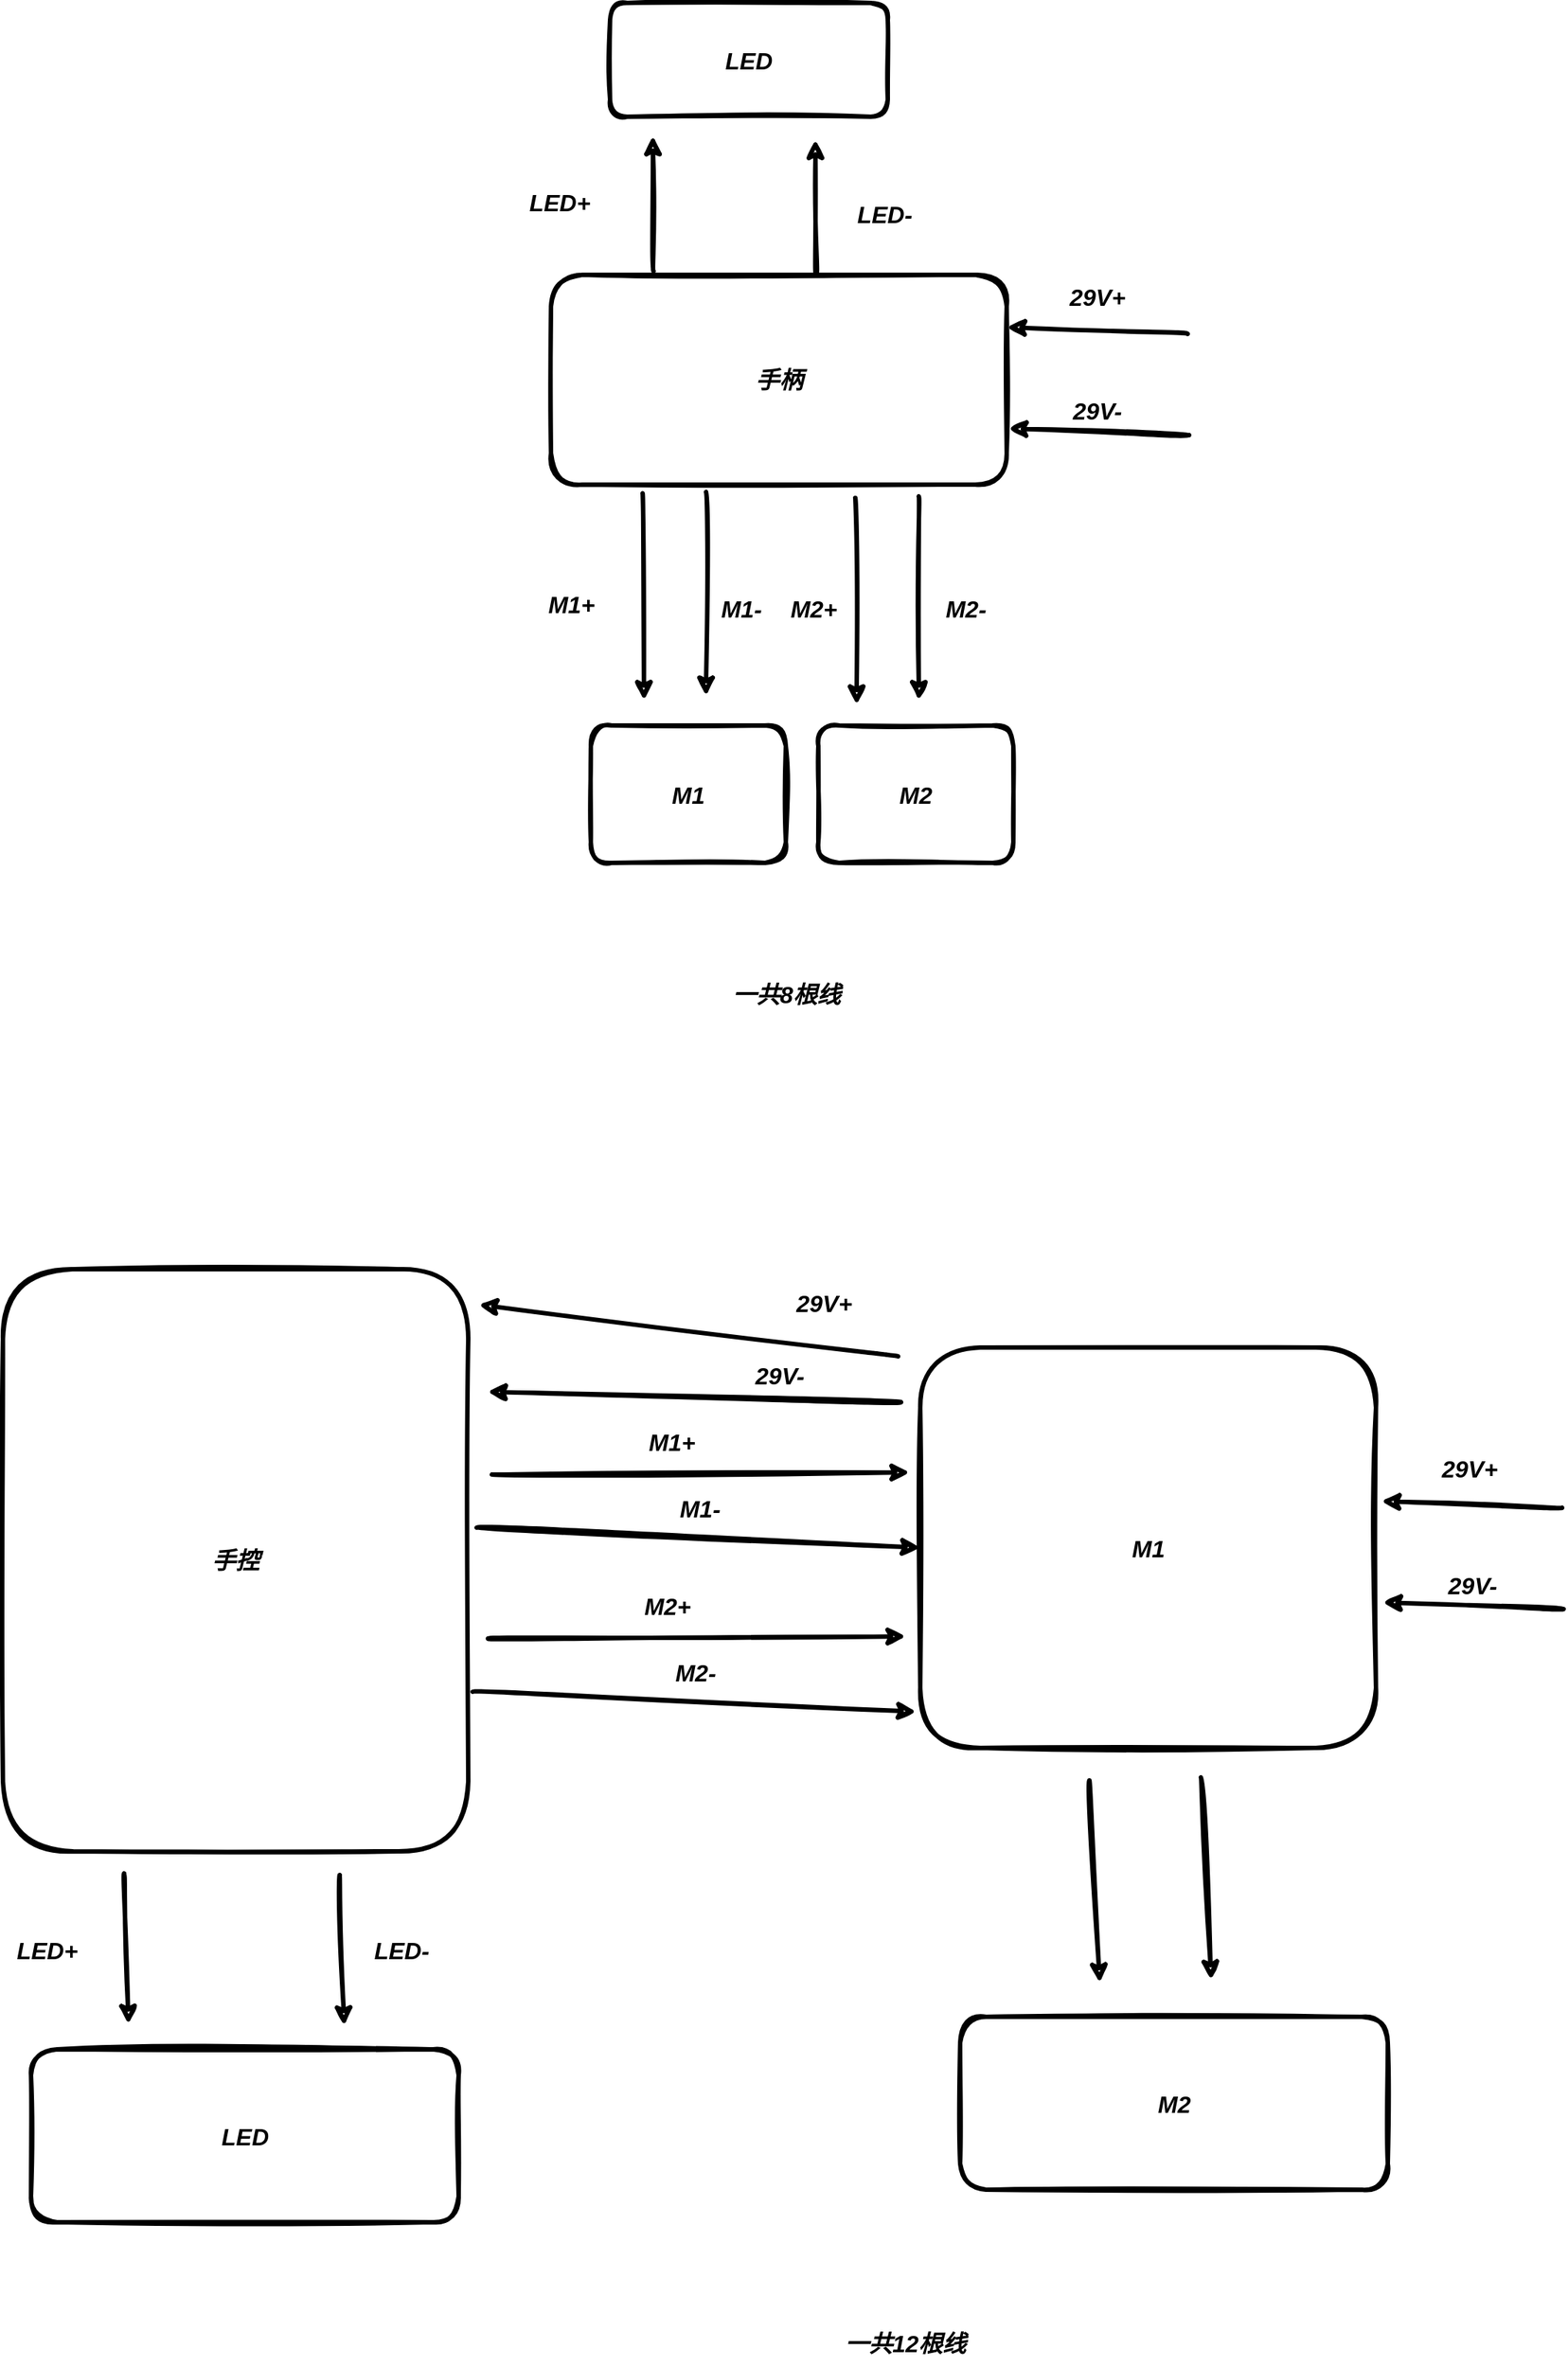 <mxfile version="17.4.2" type="device"><diagram id="FfuwKJNRO_GeQYmqOmrr" name="第 1 页"><mxGraphModel dx="2990" dy="618" grid="0" gridSize="10" guides="1" tooltips="1" connect="1" arrows="1" fold="1" page="0" pageScale="1" pageWidth="827" pageHeight="1169" math="0" shadow="0"><root><mxCell id="0"/><mxCell id="1" parent="0"/><mxCell id="0Tn6SAfzo_3BDmcxsgc4-29" value="&lt;b&gt;&lt;i&gt;&lt;font style=&quot;font-size: 16px&quot;&gt;手柄&lt;/font&gt;&lt;/i&gt;&lt;/b&gt;" style="rounded=1;whiteSpace=wrap;html=1;sketch=1;strokeWidth=3;" parent="1" vertex="1"><mxGeometry x="-435" y="755" width="308.5" height="142" as="geometry"/></mxCell><mxCell id="v1YZXdBBnpaXCtZdIaiw-3" value="" style="endArrow=classic;html=1;rounded=1;entryX=1;entryY=0.25;entryDx=0;entryDy=0;strokeWidth=3;sketch=1;curved=1;" parent="1" target="0Tn6SAfzo_3BDmcxsgc4-29" edge="1"><mxGeometry width="50" height="50" relative="1" as="geometry"><mxPoint x="-4" y="795" as="sourcePoint"/><mxPoint x="-128" y="855" as="targetPoint"/></mxGeometry></mxCell><mxCell id="v1YZXdBBnpaXCtZdIaiw-5" value="" style="endArrow=classic;html=1;rounded=1;entryX=1;entryY=0.25;entryDx=0;entryDy=0;strokeWidth=3;sketch=1;curved=1;" parent="1" edge="1"><mxGeometry width="50" height="50" relative="1" as="geometry"><mxPoint x="-3" y="863.5" as="sourcePoint"/><mxPoint x="-125.5" y="859" as="targetPoint"/></mxGeometry></mxCell><mxCell id="v1YZXdBBnpaXCtZdIaiw-6" value="&lt;font style=&quot;font-size: 16px&quot;&gt;&lt;b&gt;&lt;i&gt;29V+&lt;/i&gt;&lt;/b&gt;&lt;/font&gt;" style="text;html=1;strokeColor=none;fillColor=none;align=center;verticalAlign=middle;whiteSpace=wrap;rounded=0;sketch=1;" parent="1" vertex="1"><mxGeometry x="-95" y="755" width="60" height="30" as="geometry"/></mxCell><mxCell id="v1YZXdBBnpaXCtZdIaiw-7" value="&lt;font style=&quot;font-size: 16px&quot;&gt;&lt;b&gt;&lt;i&gt;29V-&lt;/i&gt;&lt;/b&gt;&lt;/font&gt;" style="text;html=1;strokeColor=none;fillColor=none;align=center;verticalAlign=middle;whiteSpace=wrap;rounded=0;sketch=1;" parent="1" vertex="1"><mxGeometry x="-95" y="832" width="60" height="30" as="geometry"/></mxCell><mxCell id="v1YZXdBBnpaXCtZdIaiw-8" value="" style="endArrow=classic;html=1;rounded=1;strokeWidth=3;sketch=1;curved=1;exitX=0.225;exitY=-0.018;exitDx=0;exitDy=0;exitPerimeter=0;" parent="1" source="0Tn6SAfzo_3BDmcxsgc4-29" edge="1"><mxGeometry width="50" height="50" relative="1" as="geometry"><mxPoint x="-367" y="640" as="sourcePoint"/><mxPoint x="-366" y="661" as="targetPoint"/></mxGeometry></mxCell><mxCell id="v1YZXdBBnpaXCtZdIaiw-9" value="" style="endArrow=classic;html=1;rounded=1;strokeWidth=3;sketch=1;curved=1;exitX=0.225;exitY=-0.018;exitDx=0;exitDy=0;exitPerimeter=0;" parent="1" edge="1"><mxGeometry width="50" height="50" relative="1" as="geometry"><mxPoint x="-255.588" y="755.004" as="sourcePoint"/><mxPoint x="-256" y="663.56" as="targetPoint"/></mxGeometry></mxCell><mxCell id="v1YZXdBBnpaXCtZdIaiw-10" value="&lt;b&gt;&lt;i&gt;LED+&lt;/i&gt;&lt;/b&gt;" style="text;html=1;strokeColor=none;fillColor=none;align=center;verticalAlign=middle;whiteSpace=wrap;rounded=0;sketch=1;fontSize=16;" parent="1" vertex="1"><mxGeometry x="-459" y="691" width="60" height="30" as="geometry"/></mxCell><mxCell id="v1YZXdBBnpaXCtZdIaiw-11" value="&lt;b&gt;&lt;i&gt;LED-&lt;/i&gt;&lt;/b&gt;" style="text;html=1;strokeColor=none;fillColor=none;align=center;verticalAlign=middle;whiteSpace=wrap;rounded=0;sketch=1;fontSize=16;" parent="1" vertex="1"><mxGeometry x="-239" y="699" width="60" height="30" as="geometry"/></mxCell><mxCell id="v1YZXdBBnpaXCtZdIaiw-12" value="" style="endArrow=classic;html=1;rounded=1;strokeWidth=3;sketch=1;curved=1;" parent="1" edge="1"><mxGeometry width="50" height="50" relative="1" as="geometry"><mxPoint x="-330" y="902" as="sourcePoint"/><mxPoint x="-330" y="1040" as="targetPoint"/></mxGeometry></mxCell><mxCell id="v1YZXdBBnpaXCtZdIaiw-13" value="" style="endArrow=classic;html=1;rounded=1;strokeWidth=3;sketch=1;curved=1;exitX=0.201;exitY=1.042;exitDx=0;exitDy=0;exitPerimeter=0;" parent="1" source="0Tn6SAfzo_3BDmcxsgc4-29" edge="1"><mxGeometry width="50" height="50" relative="1" as="geometry"><mxPoint x="-437.5" y="857.5" as="sourcePoint"/><mxPoint x="-372" y="1043" as="targetPoint"/></mxGeometry></mxCell><mxCell id="v1YZXdBBnpaXCtZdIaiw-14" value="&lt;b&gt;&lt;i&gt;M1+&lt;/i&gt;&lt;/b&gt;" style="text;html=1;strokeColor=none;fillColor=none;align=center;verticalAlign=middle;whiteSpace=wrap;rounded=0;sketch=1;fontSize=16;" parent="1" vertex="1"><mxGeometry x="-451" y="963" width="60" height="30" as="geometry"/></mxCell><mxCell id="v1YZXdBBnpaXCtZdIaiw-15" value="&lt;b&gt;&lt;i&gt;M1-&lt;/i&gt;&lt;/b&gt;" style="text;html=1;strokeColor=none;fillColor=none;align=center;verticalAlign=middle;whiteSpace=wrap;rounded=0;sketch=1;fontSize=16;" parent="1" vertex="1"><mxGeometry x="-336" y="966" width="60" height="30" as="geometry"/></mxCell><mxCell id="v1YZXdBBnpaXCtZdIaiw-16" value="" style="endArrow=classic;html=1;rounded=1;strokeWidth=3;sketch=1;curved=1;" parent="1" edge="1"><mxGeometry width="50" height="50" relative="1" as="geometry"><mxPoint x="-186" y="905" as="sourcePoint"/><mxPoint x="-186" y="1043" as="targetPoint"/></mxGeometry></mxCell><mxCell id="v1YZXdBBnpaXCtZdIaiw-17" value="" style="endArrow=classic;html=1;rounded=1;strokeWidth=3;sketch=1;curved=1;exitX=0.201;exitY=1.042;exitDx=0;exitDy=0;exitPerimeter=0;" parent="1" edge="1"><mxGeometry width="50" height="50" relative="1" as="geometry"><mxPoint x="-228.992" y="905.964" as="sourcePoint"/><mxPoint x="-228" y="1046" as="targetPoint"/></mxGeometry></mxCell><mxCell id="v1YZXdBBnpaXCtZdIaiw-18" value="&lt;b&gt;&lt;i&gt;M2+&lt;/i&gt;&lt;/b&gt;" style="text;html=1;strokeColor=none;fillColor=none;align=center;verticalAlign=middle;whiteSpace=wrap;rounded=0;sketch=1;fontSize=16;" parent="1" vertex="1"><mxGeometry x="-287" y="966" width="60" height="30" as="geometry"/></mxCell><mxCell id="v1YZXdBBnpaXCtZdIaiw-19" value="&lt;b&gt;&lt;i&gt;M2-&lt;/i&gt;&lt;/b&gt;" style="text;html=1;strokeColor=none;fillColor=none;align=center;verticalAlign=middle;whiteSpace=wrap;rounded=0;sketch=1;fontSize=16;" parent="1" vertex="1"><mxGeometry x="-184" y="966" width="60" height="30" as="geometry"/></mxCell><mxCell id="v1YZXdBBnpaXCtZdIaiw-21" value="&lt;b&gt;&lt;i&gt;一共8根线&lt;/i&gt;&lt;/b&gt;" style="text;html=1;strokeColor=none;fillColor=none;align=center;verticalAlign=middle;whiteSpace=wrap;rounded=0;sketch=1;fontSize=16;" parent="1" vertex="1"><mxGeometry x="-351" y="1198" width="151" height="87" as="geometry"/></mxCell><mxCell id="v1YZXdBBnpaXCtZdIaiw-22" value="&lt;b&gt;&lt;i&gt;&lt;font style=&quot;font-size: 16px&quot;&gt;M1&lt;/font&gt;&lt;/i&gt;&lt;/b&gt;" style="rounded=1;whiteSpace=wrap;html=1;sketch=1;strokeWidth=3;" parent="1" vertex="1"><mxGeometry x="-185" y="1481" width="308.5" height="271" as="geometry"/></mxCell><mxCell id="v1YZXdBBnpaXCtZdIaiw-24" value="" style="endArrow=classic;html=1;rounded=1;entryX=1;entryY=0.25;entryDx=0;entryDy=0;strokeWidth=3;sketch=1;curved=1;" parent="1" edge="1"><mxGeometry width="50" height="50" relative="1" as="geometry"><mxPoint x="249.5" y="1589.5" as="sourcePoint"/><mxPoint x="127.0" y="1585.0" as="targetPoint"/></mxGeometry></mxCell><mxCell id="v1YZXdBBnpaXCtZdIaiw-25" value="" style="endArrow=classic;html=1;rounded=1;entryX=1;entryY=0.25;entryDx=0;entryDy=0;strokeWidth=3;sketch=1;curved=1;" parent="1" edge="1"><mxGeometry width="50" height="50" relative="1" as="geometry"><mxPoint x="250.5" y="1658" as="sourcePoint"/><mxPoint x="128" y="1653.5" as="targetPoint"/></mxGeometry></mxCell><mxCell id="v1YZXdBBnpaXCtZdIaiw-26" value="&lt;font style=&quot;font-size: 16px&quot;&gt;&lt;b&gt;&lt;i&gt;29V-&lt;/i&gt;&lt;/b&gt;&lt;/font&gt;" style="text;html=1;strokeColor=none;fillColor=none;align=center;verticalAlign=middle;whiteSpace=wrap;rounded=0;sketch=1;" parent="1" vertex="1"><mxGeometry x="158.5" y="1626.5" width="60" height="30" as="geometry"/></mxCell><mxCell id="v1YZXdBBnpaXCtZdIaiw-28" value="&lt;font style=&quot;font-size: 16px&quot;&gt;&lt;b&gt;&lt;i&gt;29V+&lt;/i&gt;&lt;/b&gt;&lt;/font&gt;" style="text;html=1;strokeColor=none;fillColor=none;align=center;verticalAlign=middle;whiteSpace=wrap;rounded=0;sketch=1;" parent="1" vertex="1"><mxGeometry x="157" y="1548" width="60" height="30" as="geometry"/></mxCell><mxCell id="v1YZXdBBnpaXCtZdIaiw-31" value="&lt;b&gt;&lt;i&gt;&lt;font style=&quot;font-size: 16px&quot;&gt;手控&lt;/font&gt;&lt;/i&gt;&lt;/b&gt;" style="rounded=1;whiteSpace=wrap;html=1;sketch=1;strokeWidth=3;" parent="1" vertex="1"><mxGeometry x="-806" y="1428" width="315" height="394" as="geometry"/></mxCell><mxCell id="v1YZXdBBnpaXCtZdIaiw-32" value="" style="endArrow=classic;html=1;rounded=1;sketch=1;fontSize=16;strokeWidth=3;curved=1;" parent="1" edge="1"><mxGeometry width="50" height="50" relative="1" as="geometry"><mxPoint x="-198" y="1518" as="sourcePoint"/><mxPoint x="-478" y="1511" as="targetPoint"/></mxGeometry></mxCell><mxCell id="v1YZXdBBnpaXCtZdIaiw-33" value="" style="endArrow=classic;html=1;rounded=1;sketch=1;fontSize=16;strokeWidth=3;curved=1;" parent="1" edge="1"><mxGeometry width="50" height="50" relative="1" as="geometry"><mxPoint x="-200" y="1487" as="sourcePoint"/><mxPoint x="-484" y="1452" as="targetPoint"/></mxGeometry></mxCell><mxCell id="v1YZXdBBnpaXCtZdIaiw-34" value="&lt;font style=&quot;font-size: 16px&quot;&gt;&lt;b&gt;&lt;i&gt;29V+&lt;/i&gt;&lt;/b&gt;&lt;/font&gt;" style="text;html=1;strokeColor=none;fillColor=none;align=center;verticalAlign=middle;whiteSpace=wrap;rounded=0;sketch=1;" parent="1" vertex="1"><mxGeometry x="-280" y="1436" width="60" height="30" as="geometry"/></mxCell><mxCell id="v1YZXdBBnpaXCtZdIaiw-35" value="&lt;font style=&quot;font-size: 16px&quot;&gt;&lt;b&gt;&lt;i&gt;29V-&lt;/i&gt;&lt;/b&gt;&lt;/font&gt;" style="text;html=1;strokeColor=none;fillColor=none;align=center;verticalAlign=middle;whiteSpace=wrap;rounded=0;sketch=1;" parent="1" vertex="1"><mxGeometry x="-310" y="1485" width="60" height="30" as="geometry"/></mxCell><mxCell id="v1YZXdBBnpaXCtZdIaiw-36" value="" style="endArrow=classic;html=1;rounded=1;strokeWidth=3;sketch=1;curved=1;entryX=-0.023;entryY=0.312;entryDx=0;entryDy=0;entryPerimeter=0;" parent="1" target="v1YZXdBBnpaXCtZdIaiw-22" edge="1"><mxGeometry width="50" height="50" relative="1" as="geometry"><mxPoint x="-475" y="1567" as="sourcePoint"/><mxPoint x="-210" y="1588" as="targetPoint"/></mxGeometry></mxCell><mxCell id="v1YZXdBBnpaXCtZdIaiw-37" value="" style="endArrow=classic;html=1;rounded=1;strokeWidth=3;sketch=1;curved=1;exitX=1.018;exitY=0.444;exitDx=0;exitDy=0;exitPerimeter=0;entryX=0;entryY=0.5;entryDx=0;entryDy=0;" parent="1" source="v1YZXdBBnpaXCtZdIaiw-31" target="v1YZXdBBnpaXCtZdIaiw-22" edge="1"><mxGeometry width="50" height="50" relative="1" as="geometry"><mxPoint x="-426" y="1656.5" as="sourcePoint"/><mxPoint x="-193" y="1637" as="targetPoint"/></mxGeometry></mxCell><mxCell id="v1YZXdBBnpaXCtZdIaiw-38" value="&lt;b&gt;&lt;i&gt;M1+&lt;/i&gt;&lt;/b&gt;" style="text;html=1;strokeColor=none;fillColor=none;align=center;verticalAlign=middle;whiteSpace=wrap;rounded=0;sketch=1;fontSize=16;" parent="1" vertex="1"><mxGeometry x="-383" y="1530" width="60" height="30" as="geometry"/></mxCell><mxCell id="v1YZXdBBnpaXCtZdIaiw-41" value="&lt;b&gt;&lt;i&gt;M1-&lt;/i&gt;&lt;/b&gt;" style="text;html=1;strokeColor=none;fillColor=none;align=center;verticalAlign=middle;whiteSpace=wrap;rounded=0;sketch=1;fontSize=16;" parent="1" vertex="1"><mxGeometry x="-364" y="1575" width="60" height="30" as="geometry"/></mxCell><mxCell id="v1YZXdBBnpaXCtZdIaiw-44" value="" style="endArrow=classic;html=1;rounded=1;strokeWidth=3;sketch=1;curved=1;entryX=-0.023;entryY=0.312;entryDx=0;entryDy=0;entryPerimeter=0;" parent="1" edge="1"><mxGeometry width="50" height="50" relative="1" as="geometry"><mxPoint x="-477.67" y="1678" as="sourcePoint"/><mxPoint x="-194.765" y="1676.552" as="targetPoint"/></mxGeometry></mxCell><mxCell id="v1YZXdBBnpaXCtZdIaiw-45" value="" style="endArrow=classic;html=1;rounded=1;strokeWidth=3;sketch=1;curved=1;exitX=1.018;exitY=0.444;exitDx=0;exitDy=0;exitPerimeter=0;entryX=0;entryY=0.5;entryDx=0;entryDy=0;" parent="1" edge="1"><mxGeometry width="50" height="50" relative="1" as="geometry"><mxPoint x="-488.0" y="1713.936" as="sourcePoint"/><mxPoint x="-187.67" y="1727.5" as="targetPoint"/></mxGeometry></mxCell><mxCell id="v1YZXdBBnpaXCtZdIaiw-46" value="&lt;b&gt;&lt;i&gt;M2+&lt;/i&gt;&lt;/b&gt;" style="text;html=1;strokeColor=none;fillColor=none;align=center;verticalAlign=middle;whiteSpace=wrap;rounded=0;sketch=1;fontSize=16;" parent="1" vertex="1"><mxGeometry x="-385.67" y="1641" width="60" height="30" as="geometry"/></mxCell><mxCell id="v1YZXdBBnpaXCtZdIaiw-47" value="&lt;b&gt;&lt;i&gt;M2-&lt;/i&gt;&lt;/b&gt;" style="text;html=1;strokeColor=none;fillColor=none;align=center;verticalAlign=middle;whiteSpace=wrap;rounded=0;sketch=1;fontSize=16;" parent="1" vertex="1"><mxGeometry x="-366.67" y="1686" width="60" height="30" as="geometry"/></mxCell><mxCell id="v1YZXdBBnpaXCtZdIaiw-48" value="" style="endArrow=classic;html=1;rounded=1;strokeWidth=3;sketch=1;curved=1;" parent="1" edge="1"><mxGeometry width="50" height="50" relative="1" as="geometry"><mxPoint x="-70.5" y="1774" as="sourcePoint"/><mxPoint x="-63.5" y="1911" as="targetPoint"/></mxGeometry></mxCell><mxCell id="v1YZXdBBnpaXCtZdIaiw-49" value="" style="endArrow=classic;html=1;rounded=1;strokeWidth=3;sketch=1;curved=1;" parent="1" edge="1"><mxGeometry width="50" height="50" relative="1" as="geometry"><mxPoint x="5" y="1772" as="sourcePoint"/><mxPoint x="12" y="1909" as="targetPoint"/></mxGeometry></mxCell><mxCell id="v1YZXdBBnpaXCtZdIaiw-50" value="&lt;span style=&quot;font-size: 16px&quot;&gt;&lt;b&gt;&lt;i&gt;M2&lt;/i&gt;&lt;/b&gt;&lt;/span&gt;" style="rounded=1;whiteSpace=wrap;html=1;sketch=1;strokeWidth=3;" parent="1" vertex="1"><mxGeometry x="-158" y="1934" width="289.5" height="117" as="geometry"/></mxCell><mxCell id="Achv9SYWFDDOSq8cny37-1" value="&lt;b&gt;&lt;i&gt;一共12根线&lt;/i&gt;&lt;/b&gt;" style="text;html=1;strokeColor=none;fillColor=none;align=center;verticalAlign=middle;whiteSpace=wrap;rounded=0;sketch=1;fontSize=16;" parent="1" vertex="1"><mxGeometry x="-325.67" y="2140" width="262" height="30" as="geometry"/></mxCell><mxCell id="Achv9SYWFDDOSq8cny37-8" value="&lt;span style=&quot;font-size: 16px&quot;&gt;&lt;b&gt;&lt;i&gt;LED&lt;/i&gt;&lt;/b&gt;&lt;/span&gt;" style="rounded=1;whiteSpace=wrap;html=1;sketch=1;strokeWidth=3;" parent="1" vertex="1"><mxGeometry x="-787" y="1956" width="289.5" height="117" as="geometry"/></mxCell><mxCell id="Achv9SYWFDDOSq8cny37-9" value="" style="endArrow=classic;html=1;rounded=1;strokeWidth=3;sketch=1;curved=1;" parent="1" edge="1"><mxGeometry width="50" height="50" relative="1" as="geometry"><mxPoint x="-724" y="1837" as="sourcePoint"/><mxPoint x="-721" y="1939" as="targetPoint"/></mxGeometry></mxCell><mxCell id="Achv9SYWFDDOSq8cny37-10" value="" style="endArrow=classic;html=1;rounded=1;strokeWidth=3;sketch=1;curved=1;" parent="1" edge="1"><mxGeometry width="50" height="50" relative="1" as="geometry"><mxPoint x="-578" y="1838" as="sourcePoint"/><mxPoint x="-575" y="1940" as="targetPoint"/></mxGeometry></mxCell><mxCell id="Achv9SYWFDDOSq8cny37-14" value="&lt;b&gt;&lt;i&gt;LED+&lt;/i&gt;&lt;/b&gt;" style="text;html=1;strokeColor=none;fillColor=none;align=center;verticalAlign=middle;whiteSpace=wrap;rounded=0;sketch=1;fontSize=16;" parent="1" vertex="1"><mxGeometry x="-806" y="1874" width="60" height="30" as="geometry"/></mxCell><mxCell id="Achv9SYWFDDOSq8cny37-15" value="&lt;b&gt;&lt;i&gt;LED-&lt;/i&gt;&lt;/b&gt;" style="text;html=1;strokeColor=none;fillColor=none;align=center;verticalAlign=middle;whiteSpace=wrap;rounded=0;sketch=1;fontSize=16;" parent="1" vertex="1"><mxGeometry x="-566" y="1874" width="60" height="30" as="geometry"/></mxCell><mxCell id="Achv9SYWFDDOSq8cny37-16" value="&lt;b&gt;&lt;i&gt;&lt;font style=&quot;font-size: 16px&quot;&gt;M1&lt;/font&gt;&lt;/i&gt;&lt;/b&gt;" style="rounded=1;whiteSpace=wrap;html=1;sketch=1;strokeWidth=3;" parent="1" vertex="1"><mxGeometry x="-408" y="1060" width="132" height="93" as="geometry"/></mxCell><mxCell id="Achv9SYWFDDOSq8cny37-17" value="&lt;b&gt;&lt;i&gt;&lt;font style=&quot;font-size: 16px&quot;&gt;M2&lt;/font&gt;&lt;/i&gt;&lt;/b&gt;" style="rounded=1;whiteSpace=wrap;html=1;sketch=1;strokeWidth=3;" parent="1" vertex="1"><mxGeometry x="-254" y="1060" width="132" height="93" as="geometry"/></mxCell><mxCell id="Achv9SYWFDDOSq8cny37-18" value="&lt;b&gt;&lt;i&gt;&lt;font style=&quot;font-size: 16px&quot;&gt;LED&lt;/font&gt;&lt;/i&gt;&lt;/b&gt;" style="rounded=1;whiteSpace=wrap;html=1;sketch=1;strokeWidth=3;" parent="1" vertex="1"><mxGeometry x="-395" y="571" width="188" height="77" as="geometry"/></mxCell></root></mxGraphModel></diagram></mxfile>